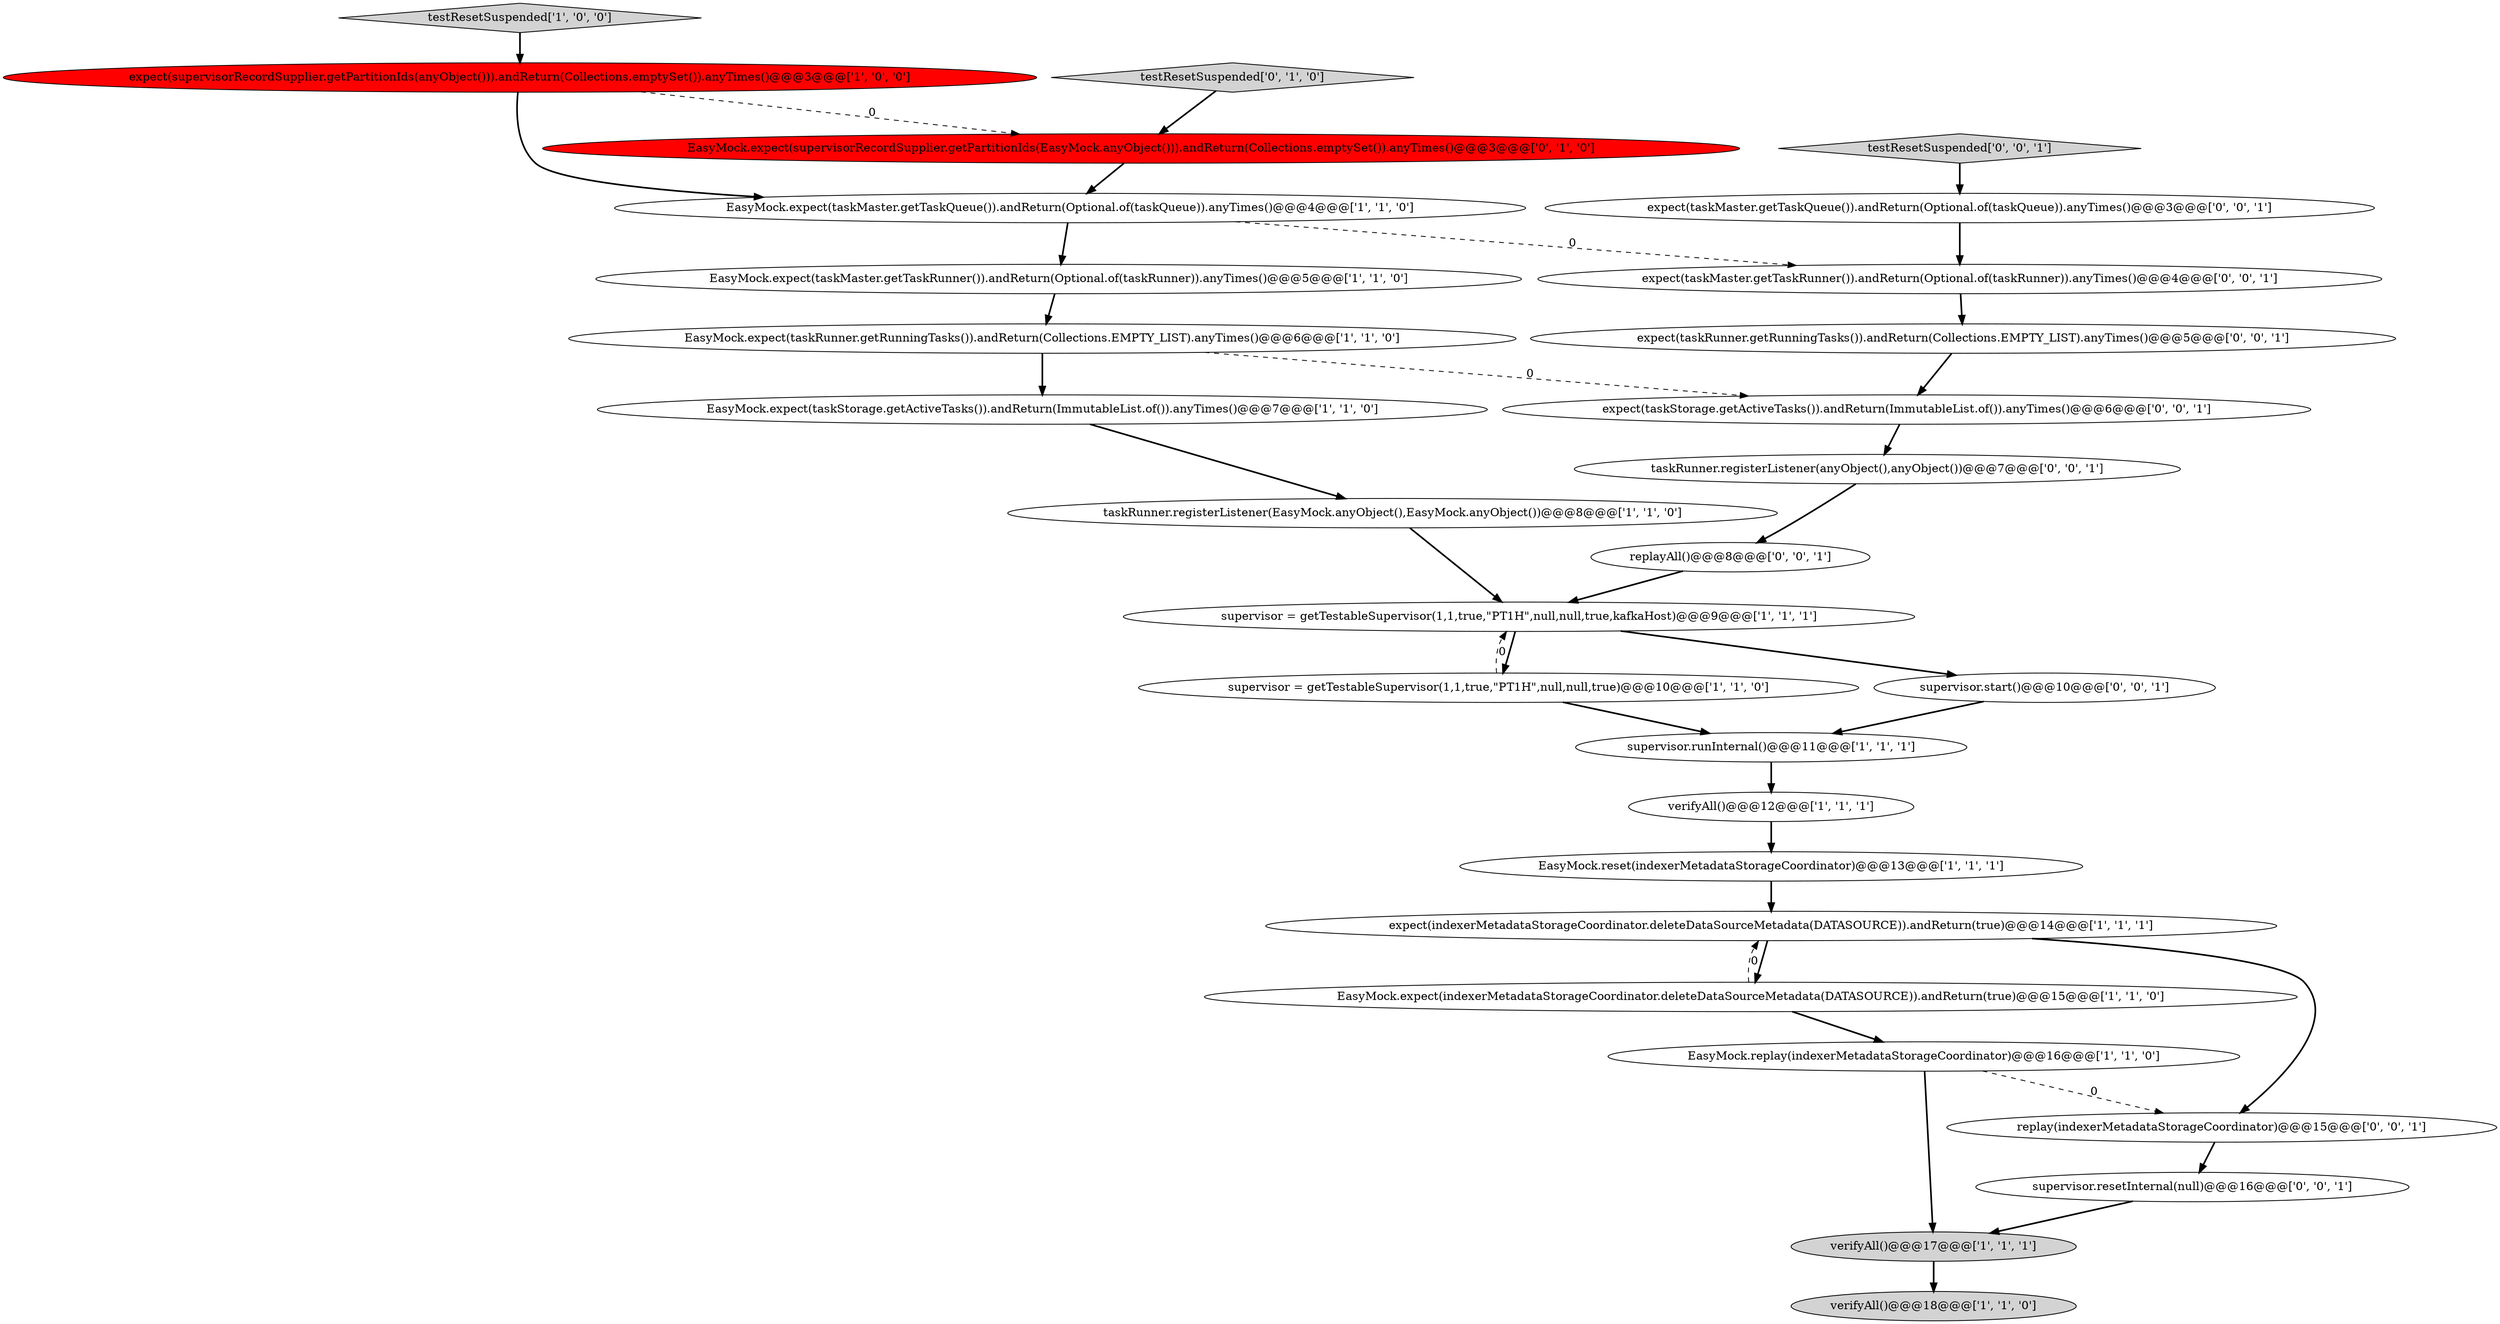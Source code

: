 digraph {
8 [style = filled, label = "EasyMock.expect(taskStorage.getActiveTasks()).andReturn(ImmutableList.of()).anyTimes()@@@7@@@['1', '1', '0']", fillcolor = white, shape = ellipse image = "AAA0AAABBB1BBB"];
0 [style = filled, label = "supervisor = getTestableSupervisor(1,1,true,\"PT1H\",null,null,true)@@@10@@@['1', '1', '0']", fillcolor = white, shape = ellipse image = "AAA0AAABBB1BBB"];
19 [style = filled, label = "taskRunner.registerListener(anyObject(),anyObject())@@@7@@@['0', '0', '1']", fillcolor = white, shape = ellipse image = "AAA0AAABBB3BBB"];
20 [style = filled, label = "supervisor.start()@@@10@@@['0', '0', '1']", fillcolor = white, shape = ellipse image = "AAA0AAABBB3BBB"];
12 [style = filled, label = "expect(supervisorRecordSupplier.getPartitionIds(anyObject())).andReturn(Collections.emptySet()).anyTimes()@@@3@@@['1', '0', '0']", fillcolor = red, shape = ellipse image = "AAA1AAABBB1BBB"];
24 [style = filled, label = "replayAll()@@@8@@@['0', '0', '1']", fillcolor = white, shape = ellipse image = "AAA0AAABBB3BBB"];
15 [style = filled, label = "EasyMock.replay(indexerMetadataStorageCoordinator)@@@16@@@['1', '1', '0']", fillcolor = white, shape = ellipse image = "AAA0AAABBB1BBB"];
10 [style = filled, label = "expect(indexerMetadataStorageCoordinator.deleteDataSourceMetadata(DATASOURCE)).andReturn(true)@@@14@@@['1', '1', '1']", fillcolor = white, shape = ellipse image = "AAA0AAABBB1BBB"];
3 [style = filled, label = "EasyMock.expect(taskMaster.getTaskQueue()).andReturn(Optional.of(taskQueue)).anyTimes()@@@4@@@['1', '1', '0']", fillcolor = white, shape = ellipse image = "AAA0AAABBB1BBB"];
18 [style = filled, label = "testResetSuspended['0', '1', '0']", fillcolor = lightgray, shape = diamond image = "AAA0AAABBB2BBB"];
23 [style = filled, label = "expect(taskMaster.getTaskRunner()).andReturn(Optional.of(taskRunner)).anyTimes()@@@4@@@['0', '0', '1']", fillcolor = white, shape = ellipse image = "AAA0AAABBB3BBB"];
11 [style = filled, label = "verifyAll()@@@18@@@['1', '1', '0']", fillcolor = lightgray, shape = ellipse image = "AAA0AAABBB1BBB"];
1 [style = filled, label = "taskRunner.registerListener(EasyMock.anyObject(),EasyMock.anyObject())@@@8@@@['1', '1', '0']", fillcolor = white, shape = ellipse image = "AAA0AAABBB1BBB"];
14 [style = filled, label = "verifyAll()@@@17@@@['1', '1', '1']", fillcolor = lightgray, shape = ellipse image = "AAA0AAABBB1BBB"];
9 [style = filled, label = "supervisor = getTestableSupervisor(1,1,true,\"PT1H\",null,null,true,kafkaHost)@@@9@@@['1', '1', '1']", fillcolor = white, shape = ellipse image = "AAA0AAABBB1BBB"];
25 [style = filled, label = "expect(taskRunner.getRunningTasks()).andReturn(Collections.EMPTY_LIST).anyTimes()@@@5@@@['0', '0', '1']", fillcolor = white, shape = ellipse image = "AAA0AAABBB3BBB"];
26 [style = filled, label = "supervisor.resetInternal(null)@@@16@@@['0', '0', '1']", fillcolor = white, shape = ellipse image = "AAA0AAABBB3BBB"];
4 [style = filled, label = "verifyAll()@@@12@@@['1', '1', '1']", fillcolor = white, shape = ellipse image = "AAA0AAABBB1BBB"];
13 [style = filled, label = "supervisor.runInternal()@@@11@@@['1', '1', '1']", fillcolor = white, shape = ellipse image = "AAA0AAABBB1BBB"];
16 [style = filled, label = "EasyMock.reset(indexerMetadataStorageCoordinator)@@@13@@@['1', '1', '1']", fillcolor = white, shape = ellipse image = "AAA0AAABBB1BBB"];
21 [style = filled, label = "expect(taskMaster.getTaskQueue()).andReturn(Optional.of(taskQueue)).anyTimes()@@@3@@@['0', '0', '1']", fillcolor = white, shape = ellipse image = "AAA0AAABBB3BBB"];
5 [style = filled, label = "testResetSuspended['1', '0', '0']", fillcolor = lightgray, shape = diamond image = "AAA0AAABBB1BBB"];
7 [style = filled, label = "EasyMock.expect(indexerMetadataStorageCoordinator.deleteDataSourceMetadata(DATASOURCE)).andReturn(true)@@@15@@@['1', '1', '0']", fillcolor = white, shape = ellipse image = "AAA0AAABBB1BBB"];
27 [style = filled, label = "testResetSuspended['0', '0', '1']", fillcolor = lightgray, shape = diamond image = "AAA0AAABBB3BBB"];
17 [style = filled, label = "EasyMock.expect(supervisorRecordSupplier.getPartitionIds(EasyMock.anyObject())).andReturn(Collections.emptySet()).anyTimes()@@@3@@@['0', '1', '0']", fillcolor = red, shape = ellipse image = "AAA1AAABBB2BBB"];
2 [style = filled, label = "EasyMock.expect(taskRunner.getRunningTasks()).andReturn(Collections.EMPTY_LIST).anyTimes()@@@6@@@['1', '1', '0']", fillcolor = white, shape = ellipse image = "AAA0AAABBB1BBB"];
28 [style = filled, label = "replay(indexerMetadataStorageCoordinator)@@@15@@@['0', '0', '1']", fillcolor = white, shape = ellipse image = "AAA0AAABBB3BBB"];
22 [style = filled, label = "expect(taskStorage.getActiveTasks()).andReturn(ImmutableList.of()).anyTimes()@@@6@@@['0', '0', '1']", fillcolor = white, shape = ellipse image = "AAA0AAABBB3BBB"];
6 [style = filled, label = "EasyMock.expect(taskMaster.getTaskRunner()).andReturn(Optional.of(taskRunner)).anyTimes()@@@5@@@['1', '1', '0']", fillcolor = white, shape = ellipse image = "AAA0AAABBB1BBB"];
23->25 [style = bold, label=""];
20->13 [style = bold, label=""];
10->28 [style = bold, label=""];
9->0 [style = bold, label=""];
0->13 [style = bold, label=""];
15->14 [style = bold, label=""];
25->22 [style = bold, label=""];
22->19 [style = bold, label=""];
15->28 [style = dashed, label="0"];
16->10 [style = bold, label=""];
24->9 [style = bold, label=""];
26->14 [style = bold, label=""];
18->17 [style = bold, label=""];
12->17 [style = dashed, label="0"];
3->6 [style = bold, label=""];
28->26 [style = bold, label=""];
9->20 [style = bold, label=""];
10->7 [style = bold, label=""];
1->9 [style = bold, label=""];
19->24 [style = bold, label=""];
6->2 [style = bold, label=""];
3->23 [style = dashed, label="0"];
8->1 [style = bold, label=""];
5->12 [style = bold, label=""];
17->3 [style = bold, label=""];
7->15 [style = bold, label=""];
7->10 [style = dashed, label="0"];
12->3 [style = bold, label=""];
0->9 [style = dashed, label="0"];
27->21 [style = bold, label=""];
14->11 [style = bold, label=""];
21->23 [style = bold, label=""];
2->22 [style = dashed, label="0"];
4->16 [style = bold, label=""];
2->8 [style = bold, label=""];
13->4 [style = bold, label=""];
}
